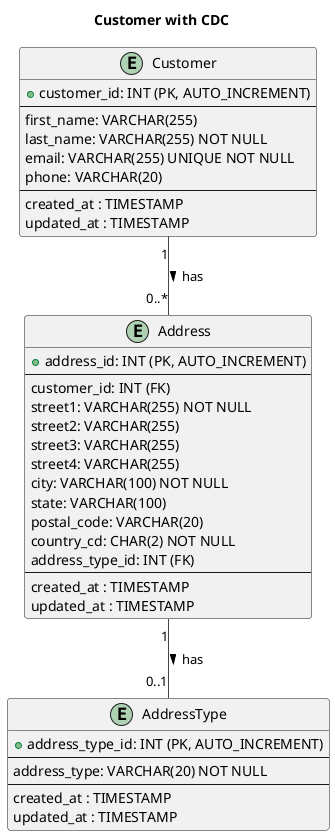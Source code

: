 @startuml
!theme vibrant

title Customer with CDC

entity Customer {
    +customer_id: INT (PK, AUTO_INCREMENT)
    --
    first_name: VARCHAR(255)
    last_name: VARCHAR(255) NOT NULL
    email: VARCHAR(255) UNIQUE NOT NULL
    phone: VARCHAR(20)
    --
    created_at : TIMESTAMP
    updated_at : TIMESTAMP
}

entity Address {
    +address_id: INT (PK, AUTO_INCREMENT)
    --
    customer_id: INT (FK)
    street1: VARCHAR(255) NOT NULL
    street2: VARCHAR(255)
    street3: VARCHAR(255)
    street4: VARCHAR(255)
    city: VARCHAR(100) NOT NULL
    state: VARCHAR(100)
    postal_code: VARCHAR(20)
    country_cd: CHAR(2) NOT NULL
    address_type_id: INT (FK)
    --
    created_at : TIMESTAMP
    updated_at : TIMESTAMP
}

Customer "1" -- "0..*" Address : has >

entity AddressType {
    +address_type_id: INT (PK, AUTO_INCREMENT)
    --
    address_type: VARCHAR(20) NOT NULL
    --
    created_at : TIMESTAMP
    updated_at : TIMESTAMP
}

Address "1" -- "0..1" AddressType : has >


@enduml